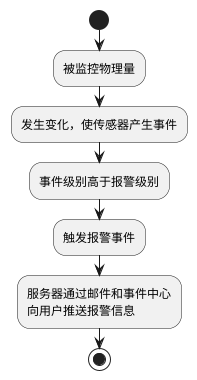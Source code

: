 @startuml
start
:被监控物理量;
:发生变化，使传感器产生事件;
:事件级别高于报警级别;
:触发报警事件;
:服务器通过邮件和事件中心
向用户推送报警信息;
stop
@enduml
